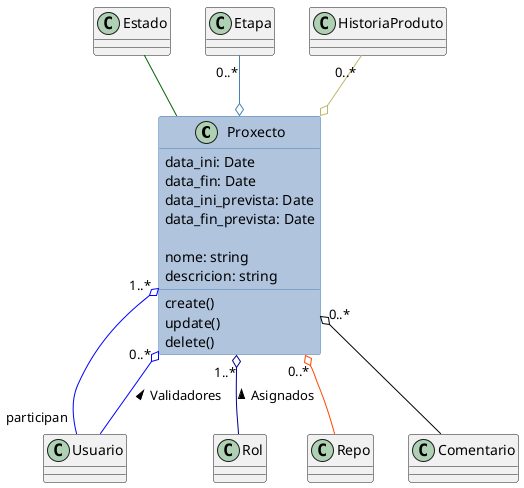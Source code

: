 @startuml Proxecto

!startsub PARCIAL
    class Proxecto #LightSteelBlue ##SteelBlue {
        ' Propiedades
        {field} data_ini: Date
        {field} data_fin: Date
        {field} data_ini_prevista: Date
        {field} data_fin_prevista: Date

        {field} nome: string
        {field} descricion: string

        ' Métodos
        {method} create()
        {method} update()
        {method} delete()
    }

    Estado -- Proxecto #DarkGreen
    Etapa "0..*" --o Proxecto #SteelBlue
    HistoriaProduto "0..*" --o Proxecto #DarkKhaki

    Proxecto "1..*" o-- "participan" Usuario #Blue
    Proxecto "0..*" o-- Usuario #Blue : Validadores <
    Proxecto "1..*" o-- Rol #DarkBlue : Asignados <
    Proxecto "0..*" o-- Repo #OrangeRed
    Proxecto "0..*" o-- Comentario #Black
!endsub

@enduml